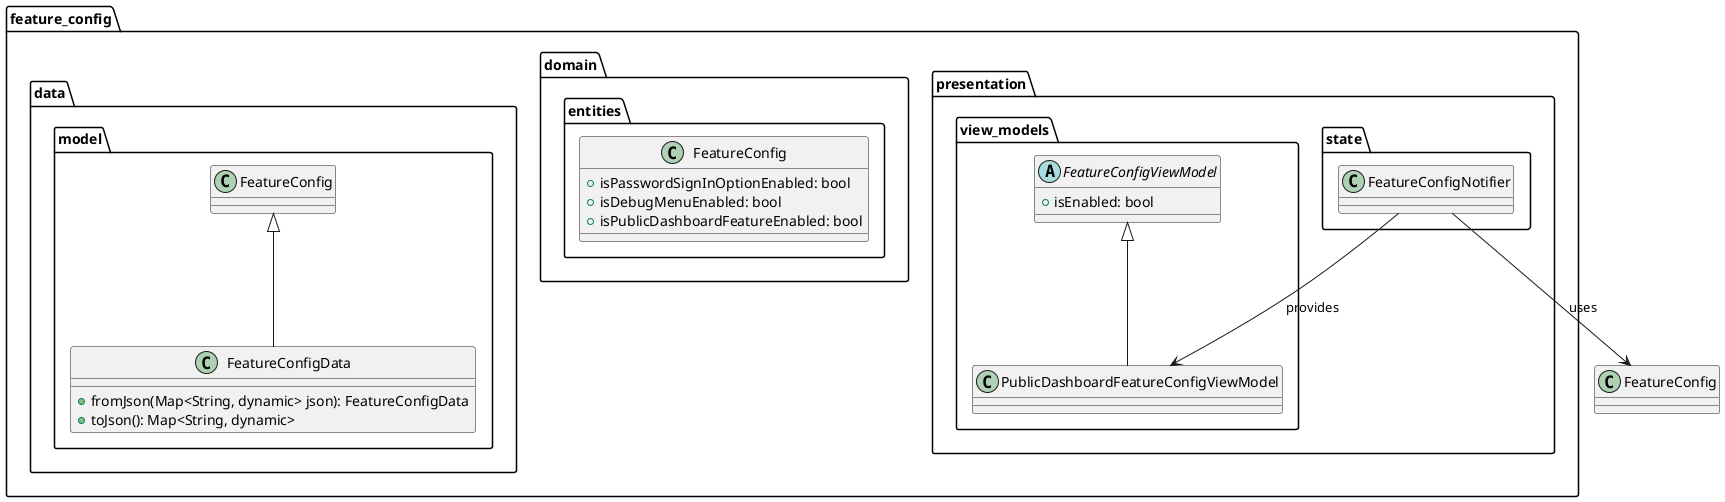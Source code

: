 @startuml public_dashboard_feature_config_class_diagram

package feature_config {
    package presentation {
        package view_models {
            class PublicDashboardFeatureConfigViewModel extends FeatureConfigViewModel {}

            abstract class FeatureConfigViewModel {
                + isEnabled: bool
            }
        }

        package state {
            class FeatureConfigNotifier {}
        }
    }

    package domain.entities {
        class FeatureConfig {
            + isPasswordSignInOptionEnabled: bool
            + isDebugMenuEnabled: bool
            + isPublicDashboardFeatureEnabled: bool
        }
    }

    package data.model {
        class FeatureConfigData extends FeatureConfig {
            + fromJson(Map<String, dynamic> json): FeatureConfigData
            + toJson(): Map<String, dynamic>
        }
    }
}

FeatureConfigNotifier --> FeatureConfig: uses
FeatureConfigNotifier --> PublicDashboardFeatureConfigViewModel: provides

@enduml

